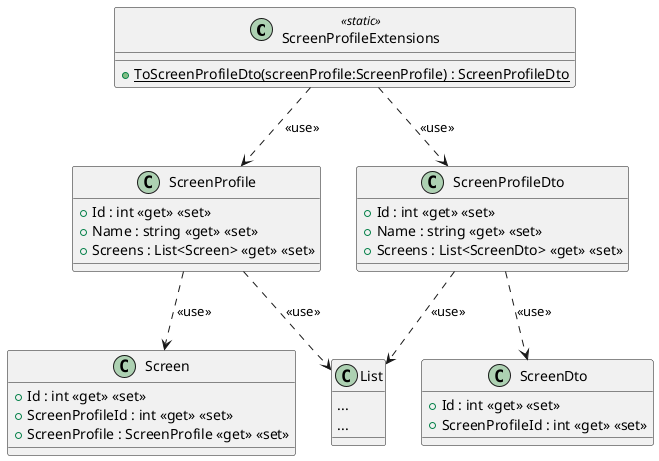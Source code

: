 @startuml
class ScreenProfileExtensions <<static>> {
    + {static} ToScreenProfileDto(screenProfile:ScreenProfile) : ScreenProfileDto
}
ScreenProfileExtensions ..> ScreenProfile: <<use>>
class ScreenProfile {
    + Id : int <<get>> <<set>>
    + Name : string <<get>> <<set>>
    + Screens : List<Screen> <<get>> <<set>>
}
class List {
...
}
ScreenProfile ..> List: <<use>>
ScreenProfile ..> Screen: <<use>>
class Screen {
    + Id : int <<get>> <<set>>
    + ScreenProfileId : int <<get>> <<set>>
    + ScreenProfile : ScreenProfile <<get>> <<set>>
}
ScreenProfileExtensions ..> ScreenProfileDto: <<use>>
class ScreenProfileDto {
    + Id : int <<get>> <<set>>
    + Name : string <<get>> <<set>>
    + Screens : List<ScreenDto> <<get>> <<set>>
}
ScreenProfileDto ..> ScreenDto: <<use>>
class ScreenDto {
    + Id : int <<get>> <<set>>
    + ScreenProfileId : int <<get>> <<set>>
}
class List {
...
}
ScreenProfileDto ..> List: <<use>>
@enduml